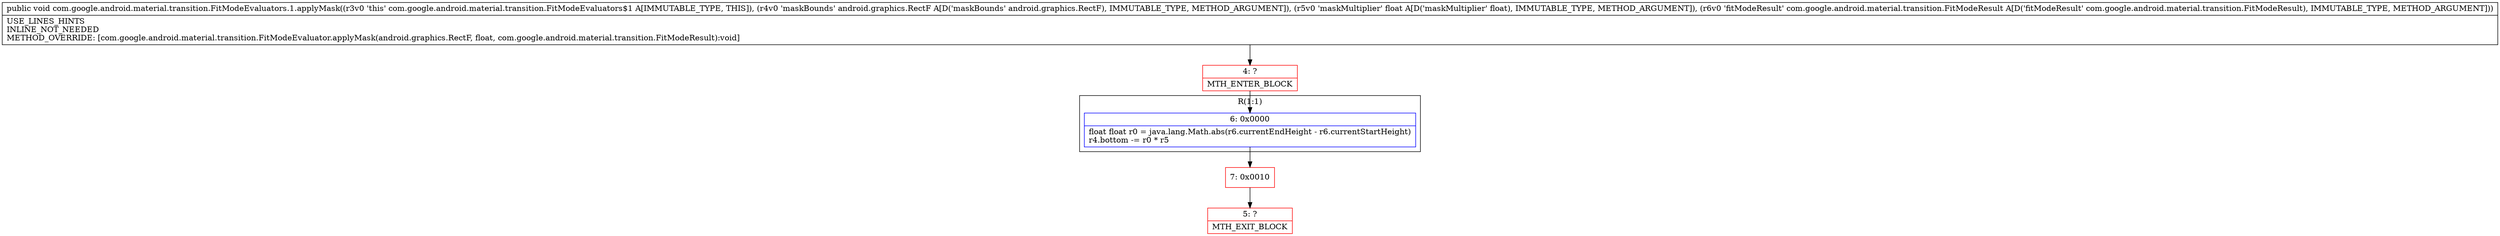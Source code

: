 digraph "CFG forcom.google.android.material.transition.FitModeEvaluators.1.applyMask(Landroid\/graphics\/RectF;FLcom\/google\/android\/material\/transition\/FitModeResult;)V" {
subgraph cluster_Region_1462115695 {
label = "R(1:1)";
node [shape=record,color=blue];
Node_6 [shape=record,label="{6\:\ 0x0000|float float r0 = java.lang.Math.abs(r6.currentEndHeight \- r6.currentStartHeight)\lr4.bottom \-= r0 * r5\l}"];
}
Node_4 [shape=record,color=red,label="{4\:\ ?|MTH_ENTER_BLOCK\l}"];
Node_7 [shape=record,color=red,label="{7\:\ 0x0010}"];
Node_5 [shape=record,color=red,label="{5\:\ ?|MTH_EXIT_BLOCK\l}"];
MethodNode[shape=record,label="{public void com.google.android.material.transition.FitModeEvaluators.1.applyMask((r3v0 'this' com.google.android.material.transition.FitModeEvaluators$1 A[IMMUTABLE_TYPE, THIS]), (r4v0 'maskBounds' android.graphics.RectF A[D('maskBounds' android.graphics.RectF), IMMUTABLE_TYPE, METHOD_ARGUMENT]), (r5v0 'maskMultiplier' float A[D('maskMultiplier' float), IMMUTABLE_TYPE, METHOD_ARGUMENT]), (r6v0 'fitModeResult' com.google.android.material.transition.FitModeResult A[D('fitModeResult' com.google.android.material.transition.FitModeResult), IMMUTABLE_TYPE, METHOD_ARGUMENT]))  | USE_LINES_HINTS\lINLINE_NOT_NEEDED\lMETHOD_OVERRIDE: [com.google.android.material.transition.FitModeEvaluator.applyMask(android.graphics.RectF, float, com.google.android.material.transition.FitModeResult):void]\l}"];
MethodNode -> Node_4;Node_6 -> Node_7;
Node_4 -> Node_6;
Node_7 -> Node_5;
}

